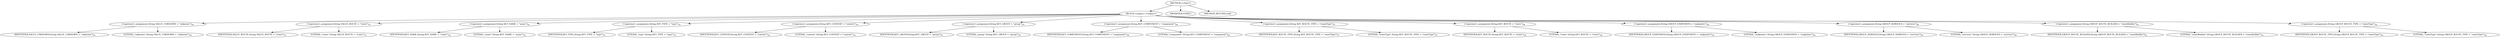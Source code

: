 digraph "&lt;clinit&gt;" {  
"709" [label = <(METHOD,&lt;clinit&gt;)> ]
"710" [label = <(BLOCK,&lt;empty&gt;,&lt;empty&gt;)> ]
"711" [label = <(&lt;operator&gt;.assignment,String VALUE_UNKNOWN = &quot;unknown&quot;)<SUB>30</SUB>> ]
"712" [label = <(IDENTIFIER,VALUE_UNKNOWN,String VALUE_UNKNOWN = &quot;unknown&quot;)<SUB>30</SUB>> ]
"713" [label = <(LITERAL,&quot;unknown&quot;,String VALUE_UNKNOWN = &quot;unknown&quot;)<SUB>30</SUB>> ]
"714" [label = <(&lt;operator&gt;.assignment,String VALUE_ROUTE = &quot;route&quot;)<SUB>31</SUB>> ]
"715" [label = <(IDENTIFIER,VALUE_ROUTE,String VALUE_ROUTE = &quot;route&quot;)<SUB>31</SUB>> ]
"716" [label = <(LITERAL,&quot;route&quot;,String VALUE_ROUTE = &quot;route&quot;)<SUB>31</SUB>> ]
"717" [label = <(&lt;operator&gt;.assignment,String KEY_NAME = &quot;name&quot;)<SUB>32</SUB>> ]
"718" [label = <(IDENTIFIER,KEY_NAME,String KEY_NAME = &quot;name&quot;)<SUB>32</SUB>> ]
"719" [label = <(LITERAL,&quot;name&quot;,String KEY_NAME = &quot;name&quot;)<SUB>32</SUB>> ]
"720" [label = <(&lt;operator&gt;.assignment,String KEY_TYPE = &quot;type&quot;)<SUB>33</SUB>> ]
"721" [label = <(IDENTIFIER,KEY_TYPE,String KEY_TYPE = &quot;type&quot;)<SUB>33</SUB>> ]
"722" [label = <(LITERAL,&quot;type&quot;,String KEY_TYPE = &quot;type&quot;)<SUB>33</SUB>> ]
"723" [label = <(&lt;operator&gt;.assignment,String KEY_CONTEXT = &quot;context&quot;)<SUB>34</SUB>> ]
"724" [label = <(IDENTIFIER,KEY_CONTEXT,String KEY_CONTEXT = &quot;context&quot;)<SUB>34</SUB>> ]
"725" [label = <(LITERAL,&quot;context&quot;,String KEY_CONTEXT = &quot;context&quot;)<SUB>34</SUB>> ]
"726" [label = <(&lt;operator&gt;.assignment,String KEY_GROUP = &quot;group&quot;)<SUB>35</SUB>> ]
"727" [label = <(IDENTIFIER,KEY_GROUP,String KEY_GROUP = &quot;group&quot;)<SUB>35</SUB>> ]
"728" [label = <(LITERAL,&quot;group&quot;,String KEY_GROUP = &quot;group&quot;)<SUB>35</SUB>> ]
"729" [label = <(&lt;operator&gt;.assignment,String KEY_COMPONENT = &quot;component&quot;)<SUB>36</SUB>> ]
"730" [label = <(IDENTIFIER,KEY_COMPONENT,String KEY_COMPONENT = &quot;component&quot;)<SUB>36</SUB>> ]
"731" [label = <(LITERAL,&quot;component&quot;,String KEY_COMPONENT = &quot;component&quot;)<SUB>36</SUB>> ]
"732" [label = <(&lt;operator&gt;.assignment,String KEY_ROUTE_TYPE = &quot;routeType&quot;)<SUB>37</SUB>> ]
"733" [label = <(IDENTIFIER,KEY_ROUTE_TYPE,String KEY_ROUTE_TYPE = &quot;routeType&quot;)<SUB>37</SUB>> ]
"734" [label = <(LITERAL,&quot;routeType&quot;,String KEY_ROUTE_TYPE = &quot;routeType&quot;)<SUB>37</SUB>> ]
"735" [label = <(&lt;operator&gt;.assignment,String KEY_ROUTE = &quot;route&quot;)<SUB>38</SUB>> ]
"736" [label = <(IDENTIFIER,KEY_ROUTE,String KEY_ROUTE = &quot;route&quot;)<SUB>38</SUB>> ]
"737" [label = <(LITERAL,&quot;route&quot;,String KEY_ROUTE = &quot;route&quot;)<SUB>38</SUB>> ]
"738" [label = <(&lt;operator&gt;.assignment,String GROUP_ENDPOINTS = &quot;endpoints&quot;)<SUB>39</SUB>> ]
"739" [label = <(IDENTIFIER,GROUP_ENDPOINTS,String GROUP_ENDPOINTS = &quot;endpoints&quot;)<SUB>39</SUB>> ]
"740" [label = <(LITERAL,&quot;endpoints&quot;,String GROUP_ENDPOINTS = &quot;endpoints&quot;)<SUB>39</SUB>> ]
"741" [label = <(&lt;operator&gt;.assignment,String GROUP_SERVICES = &quot;services&quot;)<SUB>40</SUB>> ]
"742" [label = <(IDENTIFIER,GROUP_SERVICES,String GROUP_SERVICES = &quot;services&quot;)<SUB>40</SUB>> ]
"743" [label = <(LITERAL,&quot;services&quot;,String GROUP_SERVICES = &quot;services&quot;)<SUB>40</SUB>> ]
"744" [label = <(&lt;operator&gt;.assignment,String GROUP_ROUTE_BUILDER = &quot;routeBuilder&quot;)<SUB>41</SUB>> ]
"745" [label = <(IDENTIFIER,GROUP_ROUTE_BUILDER,String GROUP_ROUTE_BUILDER = &quot;routeBuilder&quot;)<SUB>41</SUB>> ]
"746" [label = <(LITERAL,&quot;routeBuilder&quot;,String GROUP_ROUTE_BUILDER = &quot;routeBuilder&quot;)<SUB>41</SUB>> ]
"747" [label = <(&lt;operator&gt;.assignment,String GROUP_ROUTE_TYPE = &quot;routeType&quot;)<SUB>42</SUB>> ]
"748" [label = <(IDENTIFIER,GROUP_ROUTE_TYPE,String GROUP_ROUTE_TYPE = &quot;routeType&quot;)<SUB>42</SUB>> ]
"749" [label = <(LITERAL,&quot;routeType&quot;,String GROUP_ROUTE_TYPE = &quot;routeType&quot;)<SUB>42</SUB>> ]
"750" [label = <(MODIFIER,STATIC)> ]
"751" [label = <(METHOD_RETURN,void)> ]
  "709" -> "710" 
  "709" -> "750" 
  "709" -> "751" 
  "710" -> "711" 
  "710" -> "714" 
  "710" -> "717" 
  "710" -> "720" 
  "710" -> "723" 
  "710" -> "726" 
  "710" -> "729" 
  "710" -> "732" 
  "710" -> "735" 
  "710" -> "738" 
  "710" -> "741" 
  "710" -> "744" 
  "710" -> "747" 
  "711" -> "712" 
  "711" -> "713" 
  "714" -> "715" 
  "714" -> "716" 
  "717" -> "718" 
  "717" -> "719" 
  "720" -> "721" 
  "720" -> "722" 
  "723" -> "724" 
  "723" -> "725" 
  "726" -> "727" 
  "726" -> "728" 
  "729" -> "730" 
  "729" -> "731" 
  "732" -> "733" 
  "732" -> "734" 
  "735" -> "736" 
  "735" -> "737" 
  "738" -> "739" 
  "738" -> "740" 
  "741" -> "742" 
  "741" -> "743" 
  "744" -> "745" 
  "744" -> "746" 
  "747" -> "748" 
  "747" -> "749" 
}
